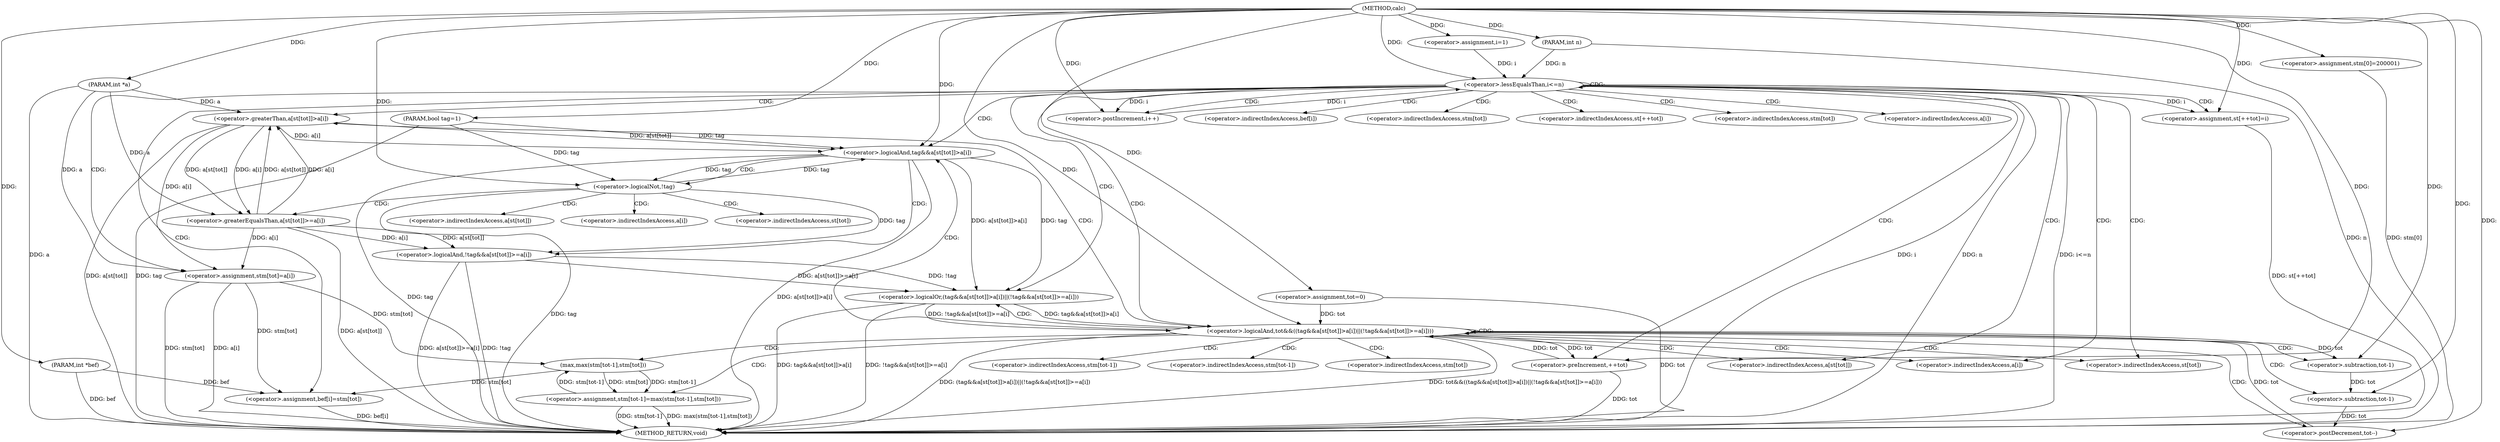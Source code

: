 digraph "calc" {  
"1000105" [label = "(METHOD,calc)" ]
"1000198" [label = "(METHOD_RETURN,void)" ]
"1000106" [label = "(PARAM,int *a)" ]
"1000107" [label = "(PARAM,int n)" ]
"1000108" [label = "(PARAM,int *bef)" ]
"1000109" [label = "(PARAM,bool tag=1)" ]
"1000114" [label = "(<operator>.assignment,tot=0)" ]
"1000117" [label = "(<operator>.assignment,stm[0]=200001)" ]
"1000124" [label = "(<operator>.assignment,i=1)" ]
"1000127" [label = "(<operator>.lessEqualsThan,i<=n)" ]
"1000130" [label = "(<operator>.postIncrement,i++)" ]
"1000178" [label = "(<operator>.assignment,bef[i]=stm[tot])" ]
"1000185" [label = "(<operator>.assignment,st[++tot]=i)" ]
"1000191" [label = "(<operator>.assignment,stm[tot]=a[i])" ]
"1000134" [label = "(<operator>.logicalAnd,tot&&((tag&&a[st[tot]]>a[i])||(!tag&&a[st[tot]]>=a[i])))" ]
"1000161" [label = "(<operator>.assignment,stm[tot-1]=max(stm[tot-1],stm[tot]))" ]
"1000176" [label = "(<operator>.postDecrement,tot--)" ]
"1000136" [label = "(<operator>.logicalOr,(tag&&a[st[tot]]>a[i])||(!tag&&a[st[tot]]>=a[i]))" ]
"1000188" [label = "(<operator>.preIncrement,++tot)" ]
"1000137" [label = "(<operator>.logicalAnd,tag&&a[st[tot]]>a[i])" ]
"1000148" [label = "(<operator>.logicalAnd,!tag&&a[st[tot]]>=a[i])" ]
"1000167" [label = "(max,max(stm[tot-1],stm[tot]))" ]
"1000139" [label = "(<operator>.greaterThan,a[st[tot]]>a[i])" ]
"1000149" [label = "(<operator>.logicalNot,!tag)" ]
"1000151" [label = "(<operator>.greaterEqualsThan,a[st[tot]]>=a[i])" ]
"1000164" [label = "(<operator>.subtraction,tot-1)" ]
"1000170" [label = "(<operator>.subtraction,tot-1)" ]
"1000179" [label = "(<operator>.indirectIndexAccess,bef[i])" ]
"1000182" [label = "(<operator>.indirectIndexAccess,stm[tot])" ]
"1000186" [label = "(<operator>.indirectIndexAccess,st[++tot])" ]
"1000192" [label = "(<operator>.indirectIndexAccess,stm[tot])" ]
"1000195" [label = "(<operator>.indirectIndexAccess,a[i])" ]
"1000162" [label = "(<operator>.indirectIndexAccess,stm[tot-1])" ]
"1000168" [label = "(<operator>.indirectIndexAccess,stm[tot-1])" ]
"1000173" [label = "(<operator>.indirectIndexAccess,stm[tot])" ]
"1000140" [label = "(<operator>.indirectIndexAccess,a[st[tot]])" ]
"1000145" [label = "(<operator>.indirectIndexAccess,a[i])" ]
"1000152" [label = "(<operator>.indirectIndexAccess,a[st[tot]])" ]
"1000157" [label = "(<operator>.indirectIndexAccess,a[i])" ]
"1000142" [label = "(<operator>.indirectIndexAccess,st[tot])" ]
"1000154" [label = "(<operator>.indirectIndexAccess,st[tot])" ]
  "1000106" -> "1000198"  [ label = "DDG: a"] 
  "1000107" -> "1000198"  [ label = "DDG: n"] 
  "1000108" -> "1000198"  [ label = "DDG: bef"] 
  "1000109" -> "1000198"  [ label = "DDG: tag"] 
  "1000114" -> "1000198"  [ label = "DDG: tot"] 
  "1000117" -> "1000198"  [ label = "DDG: stm[0]"] 
  "1000127" -> "1000198"  [ label = "DDG: i"] 
  "1000127" -> "1000198"  [ label = "DDG: n"] 
  "1000127" -> "1000198"  [ label = "DDG: i<=n"] 
  "1000137" -> "1000198"  [ label = "DDG: tag"] 
  "1000139" -> "1000198"  [ label = "DDG: a[st[tot]]"] 
  "1000137" -> "1000198"  [ label = "DDG: a[st[tot]]>a[i]"] 
  "1000136" -> "1000198"  [ label = "DDG: tag&&a[st[tot]]>a[i]"] 
  "1000149" -> "1000198"  [ label = "DDG: tag"] 
  "1000148" -> "1000198"  [ label = "DDG: !tag"] 
  "1000151" -> "1000198"  [ label = "DDG: a[st[tot]]"] 
  "1000148" -> "1000198"  [ label = "DDG: a[st[tot]]>=a[i]"] 
  "1000136" -> "1000198"  [ label = "DDG: !tag&&a[st[tot]]>=a[i]"] 
  "1000134" -> "1000198"  [ label = "DDG: (tag&&a[st[tot]]>a[i])||(!tag&&a[st[tot]]>=a[i])"] 
  "1000134" -> "1000198"  [ label = "DDG: tot&&((tag&&a[st[tot]]>a[i])||(!tag&&a[st[tot]]>=a[i]))"] 
  "1000178" -> "1000198"  [ label = "DDG: bef[i]"] 
  "1000188" -> "1000198"  [ label = "DDG: tot"] 
  "1000185" -> "1000198"  [ label = "DDG: st[++tot]"] 
  "1000191" -> "1000198"  [ label = "DDG: stm[tot]"] 
  "1000191" -> "1000198"  [ label = "DDG: a[i]"] 
  "1000161" -> "1000198"  [ label = "DDG: stm[tot-1]"] 
  "1000161" -> "1000198"  [ label = "DDG: max(stm[tot-1],stm[tot])"] 
  "1000105" -> "1000106"  [ label = "DDG: "] 
  "1000105" -> "1000107"  [ label = "DDG: "] 
  "1000105" -> "1000108"  [ label = "DDG: "] 
  "1000105" -> "1000109"  [ label = "DDG: "] 
  "1000105" -> "1000114"  [ label = "DDG: "] 
  "1000105" -> "1000117"  [ label = "DDG: "] 
  "1000105" -> "1000124"  [ label = "DDG: "] 
  "1000124" -> "1000127"  [ label = "DDG: i"] 
  "1000130" -> "1000127"  [ label = "DDG: i"] 
  "1000105" -> "1000127"  [ label = "DDG: "] 
  "1000107" -> "1000127"  [ label = "DDG: n"] 
  "1000105" -> "1000130"  [ label = "DDG: "] 
  "1000127" -> "1000130"  [ label = "DDG: i"] 
  "1000191" -> "1000178"  [ label = "DDG: stm[tot]"] 
  "1000167" -> "1000178"  [ label = "DDG: stm[tot]"] 
  "1000127" -> "1000185"  [ label = "DDG: i"] 
  "1000105" -> "1000185"  [ label = "DDG: "] 
  "1000139" -> "1000191"  [ label = "DDG: a[i]"] 
  "1000151" -> "1000191"  [ label = "DDG: a[i]"] 
  "1000106" -> "1000191"  [ label = "DDG: a"] 
  "1000108" -> "1000178"  [ label = "DDG: bef"] 
  "1000114" -> "1000134"  [ label = "DDG: tot"] 
  "1000188" -> "1000134"  [ label = "DDG: tot"] 
  "1000176" -> "1000134"  [ label = "DDG: tot"] 
  "1000105" -> "1000134"  [ label = "DDG: "] 
  "1000136" -> "1000134"  [ label = "DDG: !tag&&a[st[tot]]>=a[i]"] 
  "1000136" -> "1000134"  [ label = "DDG: tag&&a[st[tot]]>a[i]"] 
  "1000167" -> "1000161"  [ label = "DDG: stm[tot-1]"] 
  "1000167" -> "1000161"  [ label = "DDG: stm[tot]"] 
  "1000137" -> "1000136"  [ label = "DDG: a[st[tot]]>a[i]"] 
  "1000137" -> "1000136"  [ label = "DDG: tag"] 
  "1000148" -> "1000136"  [ label = "DDG: a[st[tot]]>=a[i]"] 
  "1000148" -> "1000136"  [ label = "DDG: !tag"] 
  "1000170" -> "1000176"  [ label = "DDG: tot"] 
  "1000105" -> "1000176"  [ label = "DDG: "] 
  "1000134" -> "1000188"  [ label = "DDG: tot"] 
  "1000105" -> "1000188"  [ label = "DDG: "] 
  "1000149" -> "1000137"  [ label = "DDG: tag"] 
  "1000109" -> "1000137"  [ label = "DDG: tag"] 
  "1000105" -> "1000137"  [ label = "DDG: "] 
  "1000139" -> "1000137"  [ label = "DDG: a[i]"] 
  "1000139" -> "1000137"  [ label = "DDG: a[st[tot]]"] 
  "1000149" -> "1000148"  [ label = "DDG: tag"] 
  "1000151" -> "1000148"  [ label = "DDG: a[st[tot]]"] 
  "1000151" -> "1000148"  [ label = "DDG: a[i]"] 
  "1000161" -> "1000167"  [ label = "DDG: stm[tot-1]"] 
  "1000191" -> "1000167"  [ label = "DDG: stm[tot]"] 
  "1000151" -> "1000139"  [ label = "DDG: a[st[tot]]"] 
  "1000106" -> "1000139"  [ label = "DDG: a"] 
  "1000151" -> "1000139"  [ label = "DDG: a[i]"] 
  "1000137" -> "1000149"  [ label = "DDG: tag"] 
  "1000109" -> "1000149"  [ label = "DDG: tag"] 
  "1000105" -> "1000149"  [ label = "DDG: "] 
  "1000139" -> "1000151"  [ label = "DDG: a[st[tot]]"] 
  "1000106" -> "1000151"  [ label = "DDG: a"] 
  "1000139" -> "1000151"  [ label = "DDG: a[i]"] 
  "1000134" -> "1000164"  [ label = "DDG: tot"] 
  "1000105" -> "1000164"  [ label = "DDG: "] 
  "1000164" -> "1000170"  [ label = "DDG: tot"] 
  "1000105" -> "1000170"  [ label = "DDG: "] 
  "1000127" -> "1000191"  [ label = "CDG: "] 
  "1000127" -> "1000127"  [ label = "CDG: "] 
  "1000127" -> "1000182"  [ label = "CDG: "] 
  "1000127" -> "1000195"  [ label = "CDG: "] 
  "1000127" -> "1000186"  [ label = "CDG: "] 
  "1000127" -> "1000178"  [ label = "CDG: "] 
  "1000127" -> "1000188"  [ label = "CDG: "] 
  "1000127" -> "1000179"  [ label = "CDG: "] 
  "1000127" -> "1000192"  [ label = "CDG: "] 
  "1000127" -> "1000130"  [ label = "CDG: "] 
  "1000127" -> "1000134"  [ label = "CDG: "] 
  "1000127" -> "1000185"  [ label = "CDG: "] 
  "1000127" -> "1000136"  [ label = "CDG: "] 
  "1000127" -> "1000137"  [ label = "CDG: "] 
  "1000127" -> "1000142"  [ label = "CDG: "] 
  "1000127" -> "1000139"  [ label = "CDG: "] 
  "1000127" -> "1000145"  [ label = "CDG: "] 
  "1000127" -> "1000140"  [ label = "CDG: "] 
  "1000134" -> "1000164"  [ label = "CDG: "] 
  "1000134" -> "1000161"  [ label = "CDG: "] 
  "1000134" -> "1000168"  [ label = "CDG: "] 
  "1000134" -> "1000167"  [ label = "CDG: "] 
  "1000134" -> "1000173"  [ label = "CDG: "] 
  "1000134" -> "1000170"  [ label = "CDG: "] 
  "1000134" -> "1000176"  [ label = "CDG: "] 
  "1000134" -> "1000162"  [ label = "CDG: "] 
  "1000134" -> "1000134"  [ label = "CDG: "] 
  "1000134" -> "1000136"  [ label = "CDG: "] 
  "1000134" -> "1000137"  [ label = "CDG: "] 
  "1000134" -> "1000142"  [ label = "CDG: "] 
  "1000134" -> "1000139"  [ label = "CDG: "] 
  "1000134" -> "1000145"  [ label = "CDG: "] 
  "1000134" -> "1000140"  [ label = "CDG: "] 
  "1000137" -> "1000148"  [ label = "CDG: "] 
  "1000137" -> "1000149"  [ label = "CDG: "] 
  "1000149" -> "1000152"  [ label = "CDG: "] 
  "1000149" -> "1000157"  [ label = "CDG: "] 
  "1000149" -> "1000154"  [ label = "CDG: "] 
  "1000149" -> "1000151"  [ label = "CDG: "] 
}
